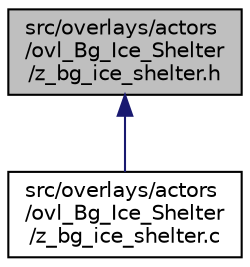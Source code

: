 digraph "src/overlays/actors/ovl_Bg_Ice_Shelter/z_bg_ice_shelter.h"
{
 // LATEX_PDF_SIZE
  edge [fontname="Helvetica",fontsize="10",labelfontname="Helvetica",labelfontsize="10"];
  node [fontname="Helvetica",fontsize="10",shape=record];
  Node1 [label="src/overlays/actors\l/ovl_Bg_Ice_Shelter\l/z_bg_ice_shelter.h",height=0.2,width=0.4,color="black", fillcolor="grey75", style="filled", fontcolor="black",tooltip=" "];
  Node1 -> Node2 [dir="back",color="midnightblue",fontsize="10",style="solid",fontname="Helvetica"];
  Node2 [label="src/overlays/actors\l/ovl_Bg_Ice_Shelter\l/z_bg_ice_shelter.c",height=0.2,width=0.4,color="black", fillcolor="white", style="filled",URL="$dd/d70/z__bg__ice__shelter_8c.html",tooltip=" "];
}
